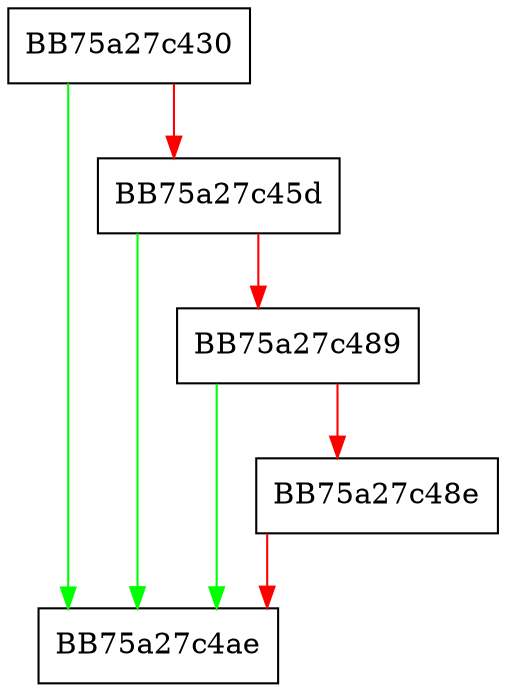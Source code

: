 digraph targetSrcList {
  node [shape="box"];
  graph [splines=ortho];
  BB75a27c430 -> BB75a27c4ae [color="green"];
  BB75a27c430 -> BB75a27c45d [color="red"];
  BB75a27c45d -> BB75a27c4ae [color="green"];
  BB75a27c45d -> BB75a27c489 [color="red"];
  BB75a27c489 -> BB75a27c4ae [color="green"];
  BB75a27c489 -> BB75a27c48e [color="red"];
  BB75a27c48e -> BB75a27c4ae [color="red"];
}